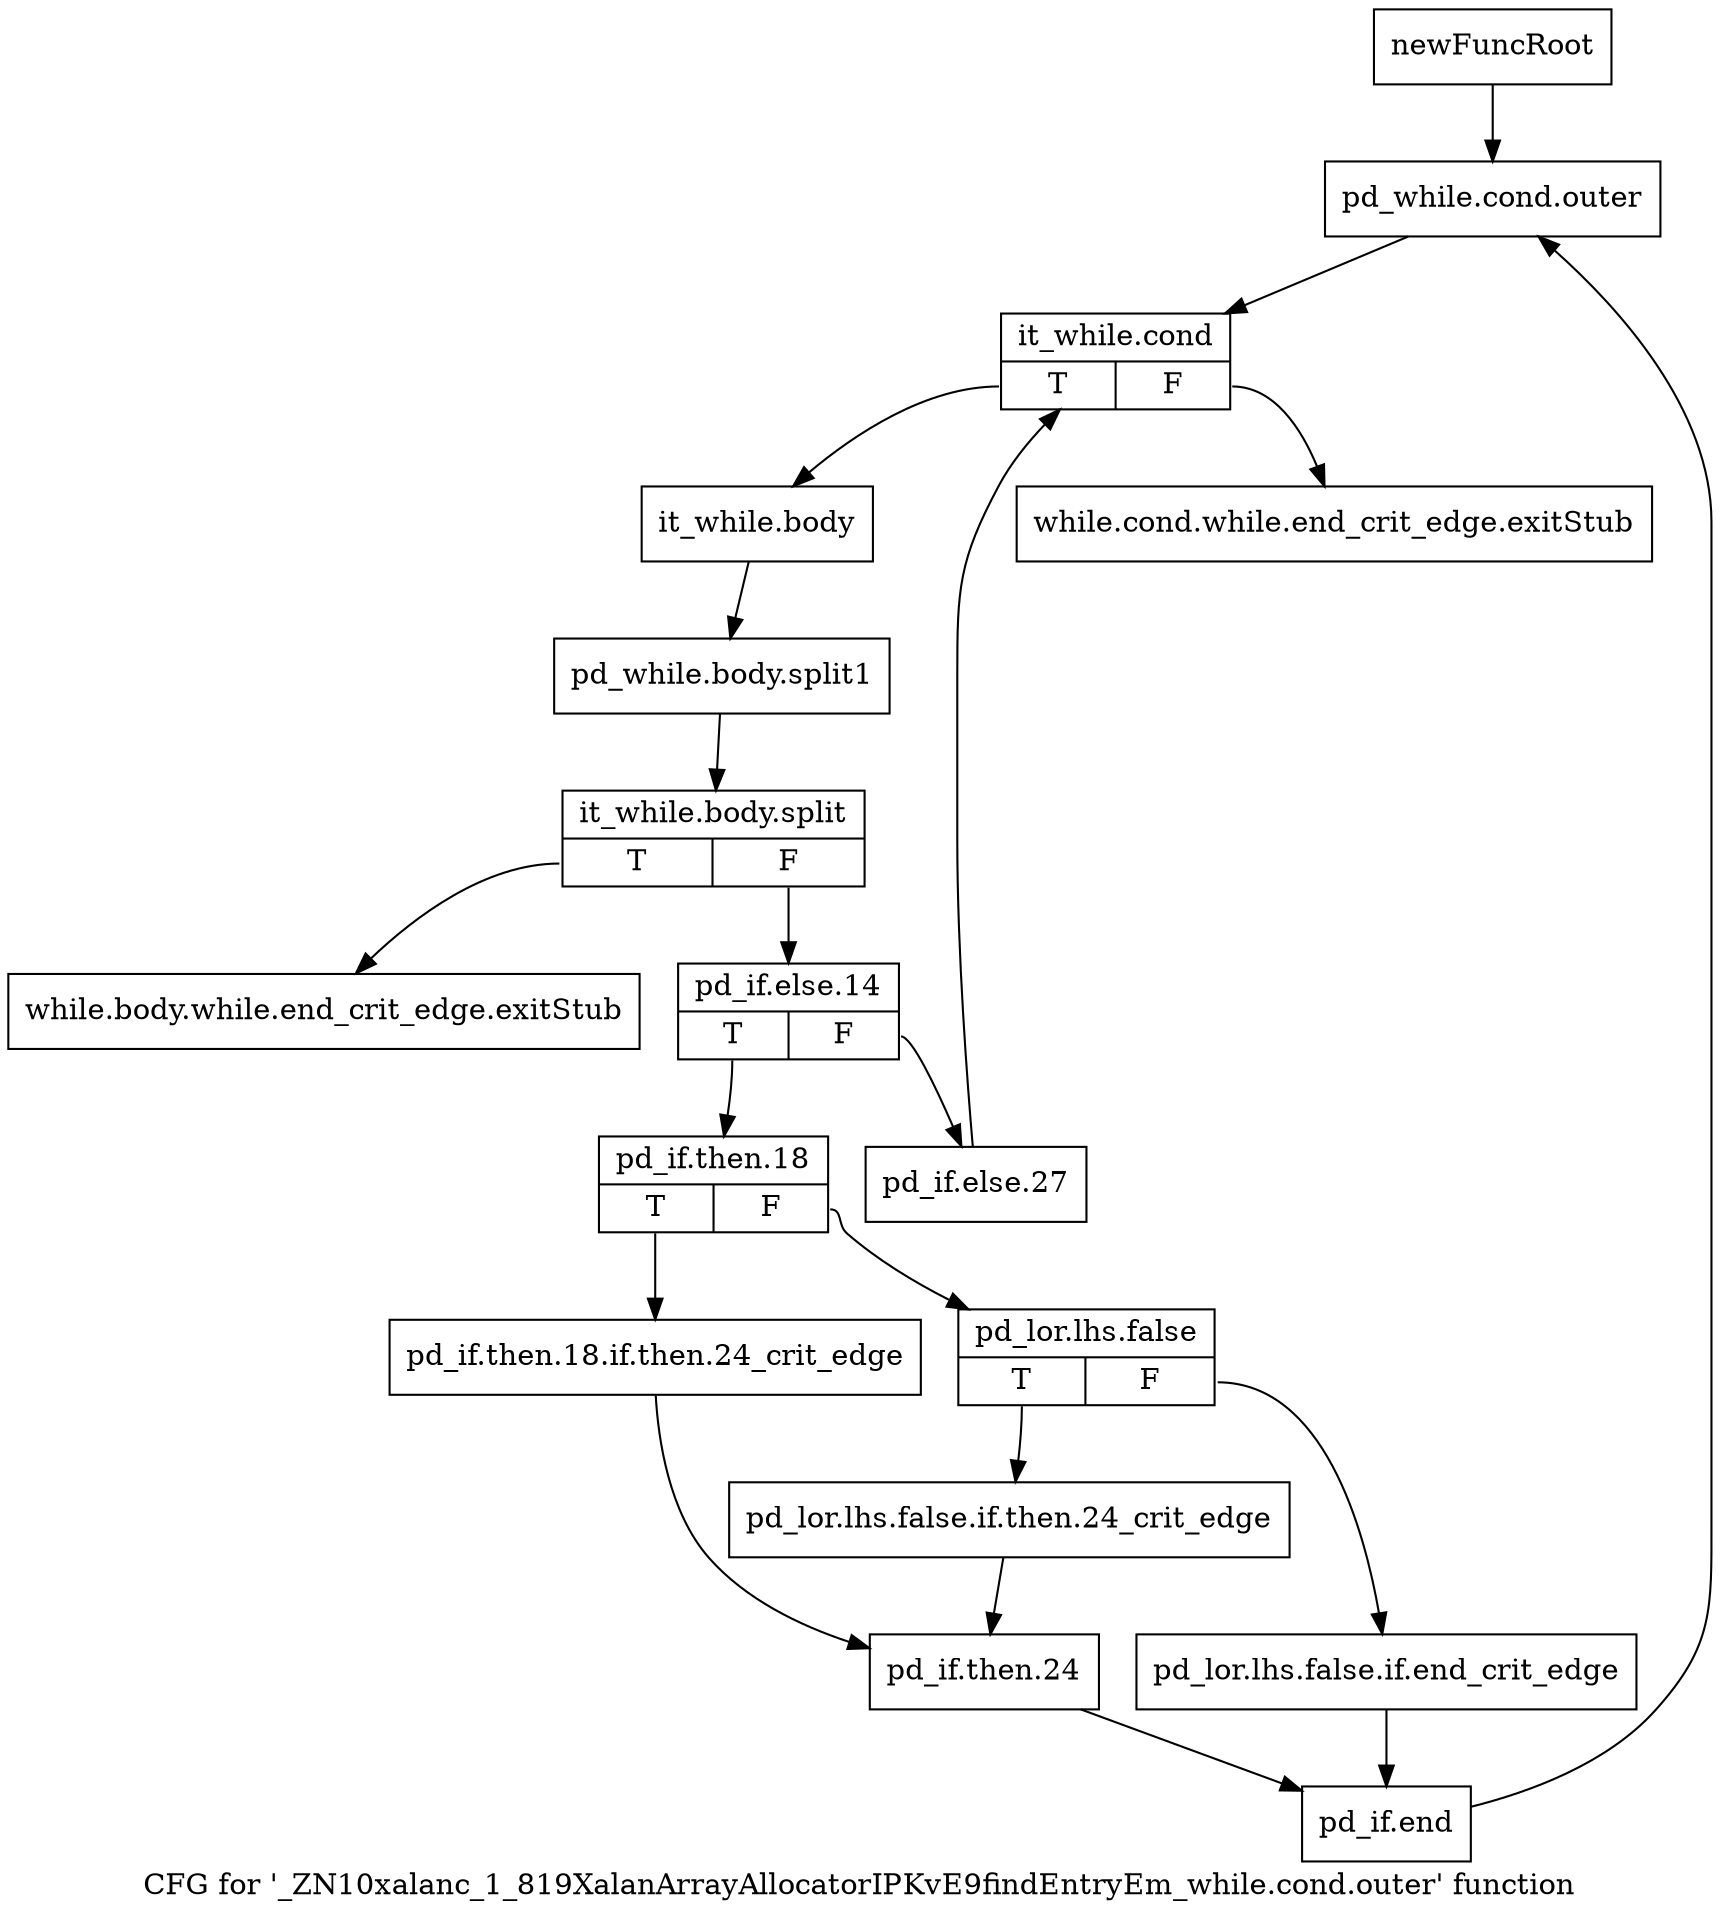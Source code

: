 digraph "CFG for '_ZN10xalanc_1_819XalanArrayAllocatorIPKvE9findEntryEm_while.cond.outer' function" {
	label="CFG for '_ZN10xalanc_1_819XalanArrayAllocatorIPKvE9findEntryEm_while.cond.outer' function";

	Node0xa024830 [shape=record,label="{newFuncRoot}"];
	Node0xa024830 -> Node0xa024920;
	Node0xa024880 [shape=record,label="{while.cond.while.end_crit_edge.exitStub}"];
	Node0xa0248d0 [shape=record,label="{while.body.while.end_crit_edge.exitStub}"];
	Node0xa024920 [shape=record,label="{pd_while.cond.outer}"];
	Node0xa024920 -> Node0xa024970;
	Node0xa024970 [shape=record,label="{it_while.cond|{<s0>T|<s1>F}}"];
	Node0xa024970:s0 -> Node0xa0249c0;
	Node0xa024970:s1 -> Node0xa024880;
	Node0xa0249c0 [shape=record,label="{it_while.body}"];
	Node0xa0249c0 -> Node0xd13caf0;
	Node0xd13caf0 [shape=record,label="{pd_while.body.split1}"];
	Node0xd13caf0 -> Node0xd11b650;
	Node0xd11b650 [shape=record,label="{it_while.body.split|{<s0>T|<s1>F}}"];
	Node0xd11b650:s0 -> Node0xa0248d0;
	Node0xd11b650:s1 -> Node0xa024c80;
	Node0xa024c80 [shape=record,label="{pd_if.else.14|{<s0>T|<s1>F}}"];
	Node0xa024c80:s0 -> Node0xa024d20;
	Node0xa024c80:s1 -> Node0xa024cd0;
	Node0xa024cd0 [shape=record,label="{pd_if.else.27}"];
	Node0xa024cd0 -> Node0xa024970;
	Node0xa024d20 [shape=record,label="{pd_if.then.18|{<s0>T|<s1>F}}"];
	Node0xa024d20:s0 -> Node0xa024e60;
	Node0xa024d20:s1 -> Node0xa024d70;
	Node0xa024d70 [shape=record,label="{pd_lor.lhs.false|{<s0>T|<s1>F}}"];
	Node0xa024d70:s0 -> Node0xa024e10;
	Node0xa024d70:s1 -> Node0xa024dc0;
	Node0xa024dc0 [shape=record,label="{pd_lor.lhs.false.if.end_crit_edge}"];
	Node0xa024dc0 -> Node0xa024f00;
	Node0xa024e10 [shape=record,label="{pd_lor.lhs.false.if.then.24_crit_edge}"];
	Node0xa024e10 -> Node0xa024eb0;
	Node0xa024e60 [shape=record,label="{pd_if.then.18.if.then.24_crit_edge}"];
	Node0xa024e60 -> Node0xa024eb0;
	Node0xa024eb0 [shape=record,label="{pd_if.then.24}"];
	Node0xa024eb0 -> Node0xa024f00;
	Node0xa024f00 [shape=record,label="{pd_if.end}"];
	Node0xa024f00 -> Node0xa024920;
}
